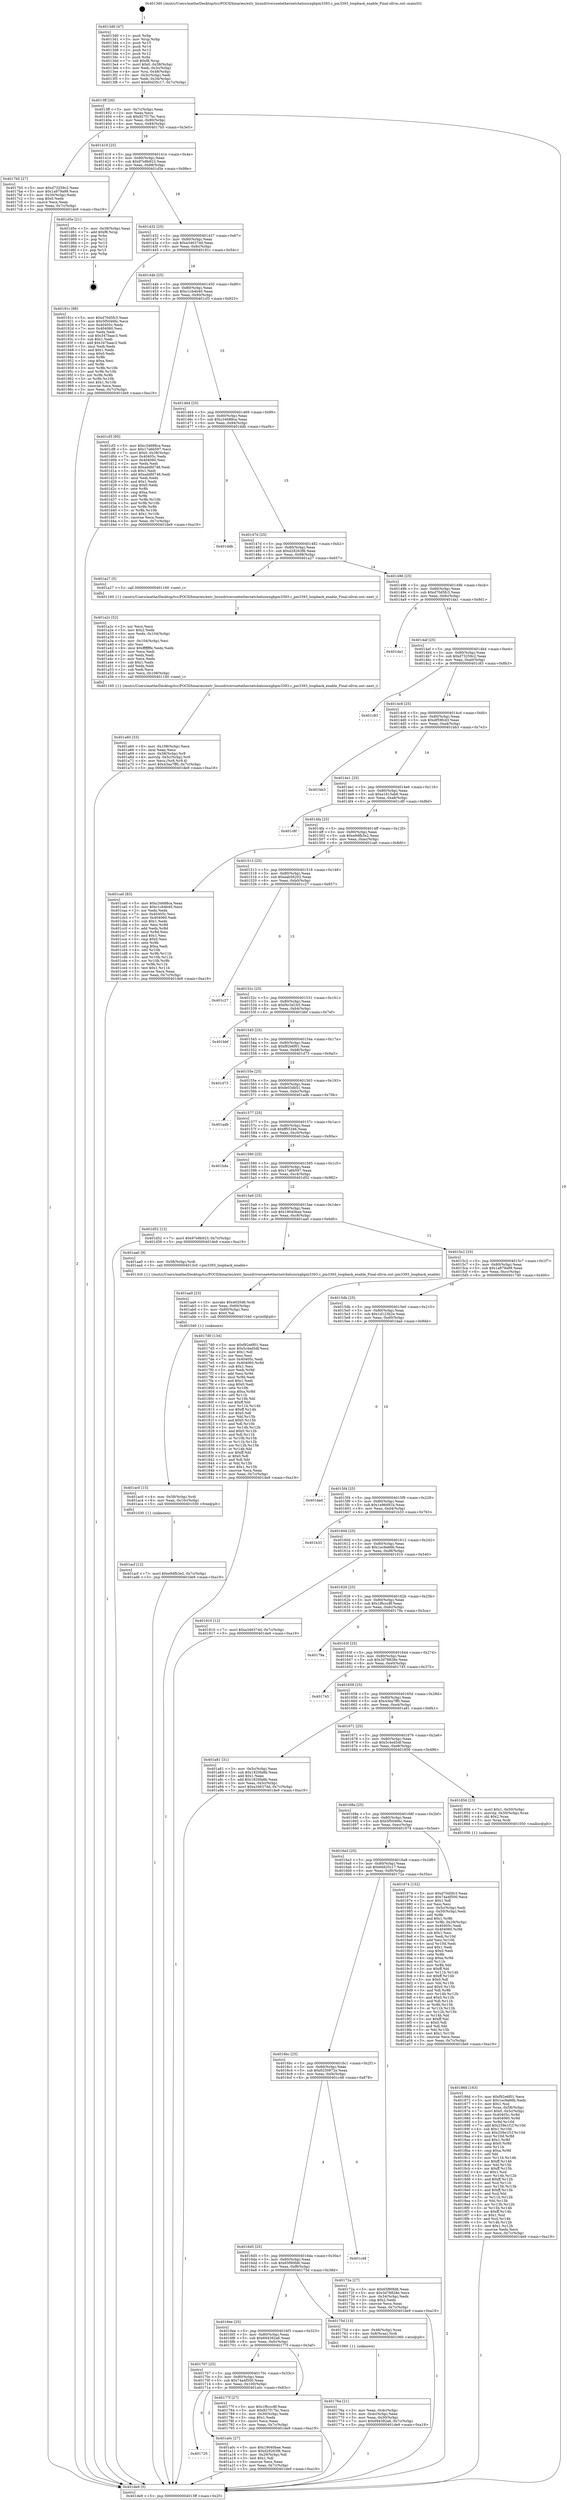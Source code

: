 digraph "0x4013d0" {
  label = "0x4013d0 (/mnt/c/Users/mathe/Desktop/tcc/POCII/binaries/extr_linuxdriversnetethernetchelsiocxgbpm3393.c_pm3393_loopback_enable_Final-ollvm.out::main(0))"
  labelloc = "t"
  node[shape=record]

  Entry [label="",width=0.3,height=0.3,shape=circle,fillcolor=black,style=filled]
  "0x4013ff" [label="{
     0x4013ff [26]\l
     | [instrs]\l
     &nbsp;&nbsp;0x4013ff \<+3\>: mov -0x7c(%rbp),%eax\l
     &nbsp;&nbsp;0x401402 \<+2\>: mov %eax,%ecx\l
     &nbsp;&nbsp;0x401404 \<+6\>: sub $0x927f17bc,%ecx\l
     &nbsp;&nbsp;0x40140a \<+3\>: mov %eax,-0x80(%rbp)\l
     &nbsp;&nbsp;0x40140d \<+6\>: mov %ecx,-0x84(%rbp)\l
     &nbsp;&nbsp;0x401413 \<+6\>: je 00000000004017b5 \<main+0x3e5\>\l
  }"]
  "0x4017b5" [label="{
     0x4017b5 [27]\l
     | [instrs]\l
     &nbsp;&nbsp;0x4017b5 \<+5\>: mov $0xd73259c2,%eax\l
     &nbsp;&nbsp;0x4017ba \<+5\>: mov $0x1a979a99,%ecx\l
     &nbsp;&nbsp;0x4017bf \<+3\>: mov -0x30(%rbp),%edx\l
     &nbsp;&nbsp;0x4017c2 \<+3\>: cmp $0x0,%edx\l
     &nbsp;&nbsp;0x4017c5 \<+3\>: cmove %ecx,%eax\l
     &nbsp;&nbsp;0x4017c8 \<+3\>: mov %eax,-0x7c(%rbp)\l
     &nbsp;&nbsp;0x4017cb \<+5\>: jmp 0000000000401de9 \<main+0xa19\>\l
  }"]
  "0x401419" [label="{
     0x401419 [25]\l
     | [instrs]\l
     &nbsp;&nbsp;0x401419 \<+5\>: jmp 000000000040141e \<main+0x4e\>\l
     &nbsp;&nbsp;0x40141e \<+3\>: mov -0x80(%rbp),%eax\l
     &nbsp;&nbsp;0x401421 \<+5\>: sub $0x97e8b923,%eax\l
     &nbsp;&nbsp;0x401426 \<+6\>: mov %eax,-0x88(%rbp)\l
     &nbsp;&nbsp;0x40142c \<+6\>: je 0000000000401d5e \<main+0x98e\>\l
  }"]
  Exit [label="",width=0.3,height=0.3,shape=circle,fillcolor=black,style=filled,peripheries=2]
  "0x401d5e" [label="{
     0x401d5e [21]\l
     | [instrs]\l
     &nbsp;&nbsp;0x401d5e \<+3\>: mov -0x38(%rbp),%eax\l
     &nbsp;&nbsp;0x401d61 \<+7\>: add $0xf8,%rsp\l
     &nbsp;&nbsp;0x401d68 \<+1\>: pop %rbx\l
     &nbsp;&nbsp;0x401d69 \<+2\>: pop %r12\l
     &nbsp;&nbsp;0x401d6b \<+2\>: pop %r13\l
     &nbsp;&nbsp;0x401d6d \<+2\>: pop %r14\l
     &nbsp;&nbsp;0x401d6f \<+2\>: pop %r15\l
     &nbsp;&nbsp;0x401d71 \<+1\>: pop %rbp\l
     &nbsp;&nbsp;0x401d72 \<+1\>: ret\l
  }"]
  "0x401432" [label="{
     0x401432 [25]\l
     | [instrs]\l
     &nbsp;&nbsp;0x401432 \<+5\>: jmp 0000000000401437 \<main+0x67\>\l
     &nbsp;&nbsp;0x401437 \<+3\>: mov -0x80(%rbp),%eax\l
     &nbsp;&nbsp;0x40143a \<+5\>: sub $0xa34637dd,%eax\l
     &nbsp;&nbsp;0x40143f \<+6\>: mov %eax,-0x8c(%rbp)\l
     &nbsp;&nbsp;0x401445 \<+6\>: je 000000000040191c \<main+0x54c\>\l
  }"]
  "0x401acf" [label="{
     0x401acf [12]\l
     | [instrs]\l
     &nbsp;&nbsp;0x401acf \<+7\>: movl $0xe9dfb3e2,-0x7c(%rbp)\l
     &nbsp;&nbsp;0x401ad6 \<+5\>: jmp 0000000000401de9 \<main+0xa19\>\l
  }"]
  "0x40191c" [label="{
     0x40191c [88]\l
     | [instrs]\l
     &nbsp;&nbsp;0x40191c \<+5\>: mov $0xd70d5fc3,%eax\l
     &nbsp;&nbsp;0x401921 \<+5\>: mov $0x5f50466c,%ecx\l
     &nbsp;&nbsp;0x401926 \<+7\>: mov 0x40405c,%edx\l
     &nbsp;&nbsp;0x40192d \<+7\>: mov 0x404060,%esi\l
     &nbsp;&nbsp;0x401934 \<+2\>: mov %edx,%edi\l
     &nbsp;&nbsp;0x401936 \<+6\>: sub $0x347baac3,%edi\l
     &nbsp;&nbsp;0x40193c \<+3\>: sub $0x1,%edi\l
     &nbsp;&nbsp;0x40193f \<+6\>: add $0x347baac3,%edi\l
     &nbsp;&nbsp;0x401945 \<+3\>: imul %edi,%edx\l
     &nbsp;&nbsp;0x401948 \<+3\>: and $0x1,%edx\l
     &nbsp;&nbsp;0x40194b \<+3\>: cmp $0x0,%edx\l
     &nbsp;&nbsp;0x40194e \<+4\>: sete %r8b\l
     &nbsp;&nbsp;0x401952 \<+3\>: cmp $0xa,%esi\l
     &nbsp;&nbsp;0x401955 \<+4\>: setl %r9b\l
     &nbsp;&nbsp;0x401959 \<+3\>: mov %r8b,%r10b\l
     &nbsp;&nbsp;0x40195c \<+3\>: and %r9b,%r10b\l
     &nbsp;&nbsp;0x40195f \<+3\>: xor %r9b,%r8b\l
     &nbsp;&nbsp;0x401962 \<+3\>: or %r8b,%r10b\l
     &nbsp;&nbsp;0x401965 \<+4\>: test $0x1,%r10b\l
     &nbsp;&nbsp;0x401969 \<+3\>: cmovne %ecx,%eax\l
     &nbsp;&nbsp;0x40196c \<+3\>: mov %eax,-0x7c(%rbp)\l
     &nbsp;&nbsp;0x40196f \<+5\>: jmp 0000000000401de9 \<main+0xa19\>\l
  }"]
  "0x40144b" [label="{
     0x40144b [25]\l
     | [instrs]\l
     &nbsp;&nbsp;0x40144b \<+5\>: jmp 0000000000401450 \<main+0x80\>\l
     &nbsp;&nbsp;0x401450 \<+3\>: mov -0x80(%rbp),%eax\l
     &nbsp;&nbsp;0x401453 \<+5\>: sub $0xc1cb4b40,%eax\l
     &nbsp;&nbsp;0x401458 \<+6\>: mov %eax,-0x90(%rbp)\l
     &nbsp;&nbsp;0x40145e \<+6\>: je 0000000000401cf3 \<main+0x923\>\l
  }"]
  "0x401ac0" [label="{
     0x401ac0 [15]\l
     | [instrs]\l
     &nbsp;&nbsp;0x401ac0 \<+4\>: mov -0x58(%rbp),%rdi\l
     &nbsp;&nbsp;0x401ac4 \<+6\>: mov %eax,-0x10c(%rbp)\l
     &nbsp;&nbsp;0x401aca \<+5\>: call 0000000000401030 \<free@plt\>\l
     | [calls]\l
     &nbsp;&nbsp;0x401030 \{1\} (unknown)\l
  }"]
  "0x401cf3" [label="{
     0x401cf3 [95]\l
     | [instrs]\l
     &nbsp;&nbsp;0x401cf3 \<+5\>: mov $0xc34688ca,%eax\l
     &nbsp;&nbsp;0x401cf8 \<+5\>: mov $0x17a6b597,%ecx\l
     &nbsp;&nbsp;0x401cfd \<+7\>: movl $0x0,-0x38(%rbp)\l
     &nbsp;&nbsp;0x401d04 \<+7\>: mov 0x40405c,%edx\l
     &nbsp;&nbsp;0x401d0b \<+7\>: mov 0x404060,%esi\l
     &nbsp;&nbsp;0x401d12 \<+2\>: mov %edx,%edi\l
     &nbsp;&nbsp;0x401d14 \<+6\>: sub $0xaddfd746,%edi\l
     &nbsp;&nbsp;0x401d1a \<+3\>: sub $0x1,%edi\l
     &nbsp;&nbsp;0x401d1d \<+6\>: add $0xaddfd746,%edi\l
     &nbsp;&nbsp;0x401d23 \<+3\>: imul %edi,%edx\l
     &nbsp;&nbsp;0x401d26 \<+3\>: and $0x1,%edx\l
     &nbsp;&nbsp;0x401d29 \<+3\>: cmp $0x0,%edx\l
     &nbsp;&nbsp;0x401d2c \<+4\>: sete %r8b\l
     &nbsp;&nbsp;0x401d30 \<+3\>: cmp $0xa,%esi\l
     &nbsp;&nbsp;0x401d33 \<+4\>: setl %r9b\l
     &nbsp;&nbsp;0x401d37 \<+3\>: mov %r8b,%r10b\l
     &nbsp;&nbsp;0x401d3a \<+3\>: and %r9b,%r10b\l
     &nbsp;&nbsp;0x401d3d \<+3\>: xor %r9b,%r8b\l
     &nbsp;&nbsp;0x401d40 \<+3\>: or %r8b,%r10b\l
     &nbsp;&nbsp;0x401d43 \<+4\>: test $0x1,%r10b\l
     &nbsp;&nbsp;0x401d47 \<+3\>: cmovne %ecx,%eax\l
     &nbsp;&nbsp;0x401d4a \<+3\>: mov %eax,-0x7c(%rbp)\l
     &nbsp;&nbsp;0x401d4d \<+5\>: jmp 0000000000401de9 \<main+0xa19\>\l
  }"]
  "0x401464" [label="{
     0x401464 [25]\l
     | [instrs]\l
     &nbsp;&nbsp;0x401464 \<+5\>: jmp 0000000000401469 \<main+0x99\>\l
     &nbsp;&nbsp;0x401469 \<+3\>: mov -0x80(%rbp),%eax\l
     &nbsp;&nbsp;0x40146c \<+5\>: sub $0xc34688ca,%eax\l
     &nbsp;&nbsp;0x401471 \<+6\>: mov %eax,-0x94(%rbp)\l
     &nbsp;&nbsp;0x401477 \<+6\>: je 0000000000401ddb \<main+0xa0b\>\l
  }"]
  "0x401aa9" [label="{
     0x401aa9 [23]\l
     | [instrs]\l
     &nbsp;&nbsp;0x401aa9 \<+10\>: movabs $0x4020d6,%rdi\l
     &nbsp;&nbsp;0x401ab3 \<+3\>: mov %eax,-0x60(%rbp)\l
     &nbsp;&nbsp;0x401ab6 \<+3\>: mov -0x60(%rbp),%esi\l
     &nbsp;&nbsp;0x401ab9 \<+2\>: mov $0x0,%al\l
     &nbsp;&nbsp;0x401abb \<+5\>: call 0000000000401040 \<printf@plt\>\l
     | [calls]\l
     &nbsp;&nbsp;0x401040 \{1\} (unknown)\l
  }"]
  "0x401ddb" [label="{
     0x401ddb\l
  }", style=dashed]
  "0x40147d" [label="{
     0x40147d [25]\l
     | [instrs]\l
     &nbsp;&nbsp;0x40147d \<+5\>: jmp 0000000000401482 \<main+0xb2\>\l
     &nbsp;&nbsp;0x401482 \<+3\>: mov -0x80(%rbp),%eax\l
     &nbsp;&nbsp;0x401485 \<+5\>: sub $0xd28263f6,%eax\l
     &nbsp;&nbsp;0x40148a \<+6\>: mov %eax,-0x98(%rbp)\l
     &nbsp;&nbsp;0x401490 \<+6\>: je 0000000000401a27 \<main+0x657\>\l
  }"]
  "0x401a60" [label="{
     0x401a60 [33]\l
     | [instrs]\l
     &nbsp;&nbsp;0x401a60 \<+6\>: mov -0x108(%rbp),%ecx\l
     &nbsp;&nbsp;0x401a66 \<+3\>: imul %eax,%ecx\l
     &nbsp;&nbsp;0x401a69 \<+4\>: mov -0x58(%rbp),%r8\l
     &nbsp;&nbsp;0x401a6d \<+4\>: movslq -0x5c(%rbp),%r9\l
     &nbsp;&nbsp;0x401a71 \<+4\>: mov %ecx,(%r8,%r9,4)\l
     &nbsp;&nbsp;0x401a75 \<+7\>: movl $0x43ea7ff0,-0x7c(%rbp)\l
     &nbsp;&nbsp;0x401a7c \<+5\>: jmp 0000000000401de9 \<main+0xa19\>\l
  }"]
  "0x401a27" [label="{
     0x401a27 [5]\l
     | [instrs]\l
     &nbsp;&nbsp;0x401a27 \<+5\>: call 0000000000401160 \<next_i\>\l
     | [calls]\l
     &nbsp;&nbsp;0x401160 \{1\} (/mnt/c/Users/mathe/Desktop/tcc/POCII/binaries/extr_linuxdriversnetethernetchelsiocxgbpm3393.c_pm3393_loopback_enable_Final-ollvm.out::next_i)\l
  }"]
  "0x401496" [label="{
     0x401496 [25]\l
     | [instrs]\l
     &nbsp;&nbsp;0x401496 \<+5\>: jmp 000000000040149b \<main+0xcb\>\l
     &nbsp;&nbsp;0x40149b \<+3\>: mov -0x80(%rbp),%eax\l
     &nbsp;&nbsp;0x40149e \<+5\>: sub $0xd70d5fc3,%eax\l
     &nbsp;&nbsp;0x4014a3 \<+6\>: mov %eax,-0x9c(%rbp)\l
     &nbsp;&nbsp;0x4014a9 \<+6\>: je 0000000000401da1 \<main+0x9d1\>\l
  }"]
  "0x401a2c" [label="{
     0x401a2c [52]\l
     | [instrs]\l
     &nbsp;&nbsp;0x401a2c \<+2\>: xor %ecx,%ecx\l
     &nbsp;&nbsp;0x401a2e \<+5\>: mov $0x2,%edx\l
     &nbsp;&nbsp;0x401a33 \<+6\>: mov %edx,-0x104(%rbp)\l
     &nbsp;&nbsp;0x401a39 \<+1\>: cltd\l
     &nbsp;&nbsp;0x401a3a \<+6\>: mov -0x104(%rbp),%esi\l
     &nbsp;&nbsp;0x401a40 \<+2\>: idiv %esi\l
     &nbsp;&nbsp;0x401a42 \<+6\>: imul $0xfffffffe,%edx,%edx\l
     &nbsp;&nbsp;0x401a48 \<+2\>: mov %ecx,%edi\l
     &nbsp;&nbsp;0x401a4a \<+2\>: sub %edx,%edi\l
     &nbsp;&nbsp;0x401a4c \<+2\>: mov %ecx,%edx\l
     &nbsp;&nbsp;0x401a4e \<+3\>: sub $0x1,%edx\l
     &nbsp;&nbsp;0x401a51 \<+2\>: add %edx,%edi\l
     &nbsp;&nbsp;0x401a53 \<+2\>: sub %edi,%ecx\l
     &nbsp;&nbsp;0x401a55 \<+6\>: mov %ecx,-0x108(%rbp)\l
     &nbsp;&nbsp;0x401a5b \<+5\>: call 0000000000401160 \<next_i\>\l
     | [calls]\l
     &nbsp;&nbsp;0x401160 \{1\} (/mnt/c/Users/mathe/Desktop/tcc/POCII/binaries/extr_linuxdriversnetethernetchelsiocxgbpm3393.c_pm3393_loopback_enable_Final-ollvm.out::next_i)\l
  }"]
  "0x401da1" [label="{
     0x401da1\l
  }", style=dashed]
  "0x4014af" [label="{
     0x4014af [25]\l
     | [instrs]\l
     &nbsp;&nbsp;0x4014af \<+5\>: jmp 00000000004014b4 \<main+0xe4\>\l
     &nbsp;&nbsp;0x4014b4 \<+3\>: mov -0x80(%rbp),%eax\l
     &nbsp;&nbsp;0x4014b7 \<+5\>: sub $0xd73259c2,%eax\l
     &nbsp;&nbsp;0x4014bc \<+6\>: mov %eax,-0xa0(%rbp)\l
     &nbsp;&nbsp;0x4014c2 \<+6\>: je 0000000000401c83 \<main+0x8b3\>\l
  }"]
  "0x401720" [label="{
     0x401720\l
  }", style=dashed]
  "0x401c83" [label="{
     0x401c83\l
  }", style=dashed]
  "0x4014c8" [label="{
     0x4014c8 [25]\l
     | [instrs]\l
     &nbsp;&nbsp;0x4014c8 \<+5\>: jmp 00000000004014cd \<main+0xfd\>\l
     &nbsp;&nbsp;0x4014cd \<+3\>: mov -0x80(%rbp),%eax\l
     &nbsp;&nbsp;0x4014d0 \<+5\>: sub $0xdf59fcd3,%eax\l
     &nbsp;&nbsp;0x4014d5 \<+6\>: mov %eax,-0xa4(%rbp)\l
     &nbsp;&nbsp;0x4014db \<+6\>: je 0000000000401bb3 \<main+0x7e3\>\l
  }"]
  "0x401a0c" [label="{
     0x401a0c [27]\l
     | [instrs]\l
     &nbsp;&nbsp;0x401a0c \<+5\>: mov $0x19040bae,%eax\l
     &nbsp;&nbsp;0x401a11 \<+5\>: mov $0xd28263f6,%ecx\l
     &nbsp;&nbsp;0x401a16 \<+3\>: mov -0x29(%rbp),%dl\l
     &nbsp;&nbsp;0x401a19 \<+3\>: test $0x1,%dl\l
     &nbsp;&nbsp;0x401a1c \<+3\>: cmovne %ecx,%eax\l
     &nbsp;&nbsp;0x401a1f \<+3\>: mov %eax,-0x7c(%rbp)\l
     &nbsp;&nbsp;0x401a22 \<+5\>: jmp 0000000000401de9 \<main+0xa19\>\l
  }"]
  "0x401bb3" [label="{
     0x401bb3\l
  }", style=dashed]
  "0x4014e1" [label="{
     0x4014e1 [25]\l
     | [instrs]\l
     &nbsp;&nbsp;0x4014e1 \<+5\>: jmp 00000000004014e6 \<main+0x116\>\l
     &nbsp;&nbsp;0x4014e6 \<+3\>: mov -0x80(%rbp),%eax\l
     &nbsp;&nbsp;0x4014e9 \<+5\>: sub $0xe1615ab6,%eax\l
     &nbsp;&nbsp;0x4014ee \<+6\>: mov %eax,-0xa8(%rbp)\l
     &nbsp;&nbsp;0x4014f4 \<+6\>: je 0000000000401c8f \<main+0x8bf\>\l
  }"]
  "0x40186d" [label="{
     0x40186d [163]\l
     | [instrs]\l
     &nbsp;&nbsp;0x40186d \<+5\>: mov $0xf92e6f01,%ecx\l
     &nbsp;&nbsp;0x401872 \<+5\>: mov $0x1ec9a66b,%edx\l
     &nbsp;&nbsp;0x401877 \<+3\>: mov $0x1,%sil\l
     &nbsp;&nbsp;0x40187a \<+4\>: mov %rax,-0x58(%rbp)\l
     &nbsp;&nbsp;0x40187e \<+7\>: movl $0x0,-0x5c(%rbp)\l
     &nbsp;&nbsp;0x401885 \<+8\>: mov 0x40405c,%r8d\l
     &nbsp;&nbsp;0x40188d \<+8\>: mov 0x404060,%r9d\l
     &nbsp;&nbsp;0x401895 \<+3\>: mov %r8d,%r10d\l
     &nbsp;&nbsp;0x401898 \<+7\>: add $0x259e1f1f,%r10d\l
     &nbsp;&nbsp;0x40189f \<+4\>: sub $0x1,%r10d\l
     &nbsp;&nbsp;0x4018a3 \<+7\>: sub $0x259e1f1f,%r10d\l
     &nbsp;&nbsp;0x4018aa \<+4\>: imul %r10d,%r8d\l
     &nbsp;&nbsp;0x4018ae \<+4\>: and $0x1,%r8d\l
     &nbsp;&nbsp;0x4018b2 \<+4\>: cmp $0x0,%r8d\l
     &nbsp;&nbsp;0x4018b6 \<+4\>: sete %r11b\l
     &nbsp;&nbsp;0x4018ba \<+4\>: cmp $0xa,%r9d\l
     &nbsp;&nbsp;0x4018be \<+3\>: setl %bl\l
     &nbsp;&nbsp;0x4018c1 \<+3\>: mov %r11b,%r14b\l
     &nbsp;&nbsp;0x4018c4 \<+4\>: xor $0xff,%r14b\l
     &nbsp;&nbsp;0x4018c8 \<+3\>: mov %bl,%r15b\l
     &nbsp;&nbsp;0x4018cb \<+4\>: xor $0xff,%r15b\l
     &nbsp;&nbsp;0x4018cf \<+4\>: xor $0x1,%sil\l
     &nbsp;&nbsp;0x4018d3 \<+3\>: mov %r14b,%r12b\l
     &nbsp;&nbsp;0x4018d6 \<+4\>: and $0xff,%r12b\l
     &nbsp;&nbsp;0x4018da \<+3\>: and %sil,%r11b\l
     &nbsp;&nbsp;0x4018dd \<+3\>: mov %r15b,%r13b\l
     &nbsp;&nbsp;0x4018e0 \<+4\>: and $0xff,%r13b\l
     &nbsp;&nbsp;0x4018e4 \<+3\>: and %sil,%bl\l
     &nbsp;&nbsp;0x4018e7 \<+3\>: or %r11b,%r12b\l
     &nbsp;&nbsp;0x4018ea \<+3\>: or %bl,%r13b\l
     &nbsp;&nbsp;0x4018ed \<+3\>: xor %r13b,%r12b\l
     &nbsp;&nbsp;0x4018f0 \<+3\>: or %r15b,%r14b\l
     &nbsp;&nbsp;0x4018f3 \<+4\>: xor $0xff,%r14b\l
     &nbsp;&nbsp;0x4018f7 \<+4\>: or $0x1,%sil\l
     &nbsp;&nbsp;0x4018fb \<+3\>: and %sil,%r14b\l
     &nbsp;&nbsp;0x4018fe \<+3\>: or %r14b,%r12b\l
     &nbsp;&nbsp;0x401901 \<+4\>: test $0x1,%r12b\l
     &nbsp;&nbsp;0x401905 \<+3\>: cmovne %edx,%ecx\l
     &nbsp;&nbsp;0x401908 \<+3\>: mov %ecx,-0x7c(%rbp)\l
     &nbsp;&nbsp;0x40190b \<+5\>: jmp 0000000000401de9 \<main+0xa19\>\l
  }"]
  "0x401c8f" [label="{
     0x401c8f\l
  }", style=dashed]
  "0x4014fa" [label="{
     0x4014fa [25]\l
     | [instrs]\l
     &nbsp;&nbsp;0x4014fa \<+5\>: jmp 00000000004014ff \<main+0x12f\>\l
     &nbsp;&nbsp;0x4014ff \<+3\>: mov -0x80(%rbp),%eax\l
     &nbsp;&nbsp;0x401502 \<+5\>: sub $0xe9dfb3e2,%eax\l
     &nbsp;&nbsp;0x401507 \<+6\>: mov %eax,-0xac(%rbp)\l
     &nbsp;&nbsp;0x40150d \<+6\>: je 0000000000401ca0 \<main+0x8d0\>\l
  }"]
  "0x401707" [label="{
     0x401707 [25]\l
     | [instrs]\l
     &nbsp;&nbsp;0x401707 \<+5\>: jmp 000000000040170c \<main+0x33c\>\l
     &nbsp;&nbsp;0x40170c \<+3\>: mov -0x80(%rbp),%eax\l
     &nbsp;&nbsp;0x40170f \<+5\>: sub $0x74a4f500,%eax\l
     &nbsp;&nbsp;0x401714 \<+6\>: mov %eax,-0x100(%rbp)\l
     &nbsp;&nbsp;0x40171a \<+6\>: je 0000000000401a0c \<main+0x63c\>\l
  }"]
  "0x401ca0" [label="{
     0x401ca0 [83]\l
     | [instrs]\l
     &nbsp;&nbsp;0x401ca0 \<+5\>: mov $0xc34688ca,%eax\l
     &nbsp;&nbsp;0x401ca5 \<+5\>: mov $0xc1cb4b40,%ecx\l
     &nbsp;&nbsp;0x401caa \<+2\>: xor %edx,%edx\l
     &nbsp;&nbsp;0x401cac \<+7\>: mov 0x40405c,%esi\l
     &nbsp;&nbsp;0x401cb3 \<+7\>: mov 0x404060,%edi\l
     &nbsp;&nbsp;0x401cba \<+3\>: sub $0x1,%edx\l
     &nbsp;&nbsp;0x401cbd \<+3\>: mov %esi,%r8d\l
     &nbsp;&nbsp;0x401cc0 \<+3\>: add %edx,%r8d\l
     &nbsp;&nbsp;0x401cc3 \<+4\>: imul %r8d,%esi\l
     &nbsp;&nbsp;0x401cc7 \<+3\>: and $0x1,%esi\l
     &nbsp;&nbsp;0x401cca \<+3\>: cmp $0x0,%esi\l
     &nbsp;&nbsp;0x401ccd \<+4\>: sete %r9b\l
     &nbsp;&nbsp;0x401cd1 \<+3\>: cmp $0xa,%edi\l
     &nbsp;&nbsp;0x401cd4 \<+4\>: setl %r10b\l
     &nbsp;&nbsp;0x401cd8 \<+3\>: mov %r9b,%r11b\l
     &nbsp;&nbsp;0x401cdb \<+3\>: and %r10b,%r11b\l
     &nbsp;&nbsp;0x401cde \<+3\>: xor %r10b,%r9b\l
     &nbsp;&nbsp;0x401ce1 \<+3\>: or %r9b,%r11b\l
     &nbsp;&nbsp;0x401ce4 \<+4\>: test $0x1,%r11b\l
     &nbsp;&nbsp;0x401ce8 \<+3\>: cmovne %ecx,%eax\l
     &nbsp;&nbsp;0x401ceb \<+3\>: mov %eax,-0x7c(%rbp)\l
     &nbsp;&nbsp;0x401cee \<+5\>: jmp 0000000000401de9 \<main+0xa19\>\l
  }"]
  "0x401513" [label="{
     0x401513 [25]\l
     | [instrs]\l
     &nbsp;&nbsp;0x401513 \<+5\>: jmp 0000000000401518 \<main+0x148\>\l
     &nbsp;&nbsp;0x401518 \<+3\>: mov -0x80(%rbp),%eax\l
     &nbsp;&nbsp;0x40151b \<+5\>: sub $0xeab56202,%eax\l
     &nbsp;&nbsp;0x401520 \<+6\>: mov %eax,-0xb0(%rbp)\l
     &nbsp;&nbsp;0x401526 \<+6\>: je 0000000000401c27 \<main+0x857\>\l
  }"]
  "0x40177f" [label="{
     0x40177f [27]\l
     | [instrs]\l
     &nbsp;&nbsp;0x40177f \<+5\>: mov $0x1f6ccc8f,%eax\l
     &nbsp;&nbsp;0x401784 \<+5\>: mov $0x927f17bc,%ecx\l
     &nbsp;&nbsp;0x401789 \<+3\>: mov -0x30(%rbp),%edx\l
     &nbsp;&nbsp;0x40178c \<+3\>: cmp $0x1,%edx\l
     &nbsp;&nbsp;0x40178f \<+3\>: cmovl %ecx,%eax\l
     &nbsp;&nbsp;0x401792 \<+3\>: mov %eax,-0x7c(%rbp)\l
     &nbsp;&nbsp;0x401795 \<+5\>: jmp 0000000000401de9 \<main+0xa19\>\l
  }"]
  "0x401c27" [label="{
     0x401c27\l
  }", style=dashed]
  "0x40152c" [label="{
     0x40152c [25]\l
     | [instrs]\l
     &nbsp;&nbsp;0x40152c \<+5\>: jmp 0000000000401531 \<main+0x161\>\l
     &nbsp;&nbsp;0x401531 \<+3\>: mov -0x80(%rbp),%eax\l
     &nbsp;&nbsp;0x401534 \<+5\>: sub $0xf4c3d1b5,%eax\l
     &nbsp;&nbsp;0x401539 \<+6\>: mov %eax,-0xb4(%rbp)\l
     &nbsp;&nbsp;0x40153f \<+6\>: je 0000000000401bbf \<main+0x7ef\>\l
  }"]
  "0x40176a" [label="{
     0x40176a [21]\l
     | [instrs]\l
     &nbsp;&nbsp;0x40176a \<+3\>: mov %eax,-0x4c(%rbp)\l
     &nbsp;&nbsp;0x40176d \<+3\>: mov -0x4c(%rbp),%eax\l
     &nbsp;&nbsp;0x401770 \<+3\>: mov %eax,-0x30(%rbp)\l
     &nbsp;&nbsp;0x401773 \<+7\>: movl $0x694392a6,-0x7c(%rbp)\l
     &nbsp;&nbsp;0x40177a \<+5\>: jmp 0000000000401de9 \<main+0xa19\>\l
  }"]
  "0x401bbf" [label="{
     0x401bbf\l
  }", style=dashed]
  "0x401545" [label="{
     0x401545 [25]\l
     | [instrs]\l
     &nbsp;&nbsp;0x401545 \<+5\>: jmp 000000000040154a \<main+0x17a\>\l
     &nbsp;&nbsp;0x40154a \<+3\>: mov -0x80(%rbp),%eax\l
     &nbsp;&nbsp;0x40154d \<+5\>: sub $0xf92e6f01,%eax\l
     &nbsp;&nbsp;0x401552 \<+6\>: mov %eax,-0xb8(%rbp)\l
     &nbsp;&nbsp;0x401558 \<+6\>: je 0000000000401d73 \<main+0x9a3\>\l
  }"]
  "0x4016ee" [label="{
     0x4016ee [25]\l
     | [instrs]\l
     &nbsp;&nbsp;0x4016ee \<+5\>: jmp 00000000004016f3 \<main+0x323\>\l
     &nbsp;&nbsp;0x4016f3 \<+3\>: mov -0x80(%rbp),%eax\l
     &nbsp;&nbsp;0x4016f6 \<+5\>: sub $0x694392a6,%eax\l
     &nbsp;&nbsp;0x4016fb \<+6\>: mov %eax,-0xfc(%rbp)\l
     &nbsp;&nbsp;0x401701 \<+6\>: je 000000000040177f \<main+0x3af\>\l
  }"]
  "0x401d73" [label="{
     0x401d73\l
  }", style=dashed]
  "0x40155e" [label="{
     0x40155e [25]\l
     | [instrs]\l
     &nbsp;&nbsp;0x40155e \<+5\>: jmp 0000000000401563 \<main+0x193\>\l
     &nbsp;&nbsp;0x401563 \<+3\>: mov -0x80(%rbp),%eax\l
     &nbsp;&nbsp;0x401566 \<+5\>: sub $0xfe03db51,%eax\l
     &nbsp;&nbsp;0x40156b \<+6\>: mov %eax,-0xbc(%rbp)\l
     &nbsp;&nbsp;0x401571 \<+6\>: je 0000000000401adb \<main+0x70b\>\l
  }"]
  "0x40175d" [label="{
     0x40175d [13]\l
     | [instrs]\l
     &nbsp;&nbsp;0x40175d \<+4\>: mov -0x48(%rbp),%rax\l
     &nbsp;&nbsp;0x401761 \<+4\>: mov 0x8(%rax),%rdi\l
     &nbsp;&nbsp;0x401765 \<+5\>: call 0000000000401060 \<atoi@plt\>\l
     | [calls]\l
     &nbsp;&nbsp;0x401060 \{1\} (unknown)\l
  }"]
  "0x401adb" [label="{
     0x401adb\l
  }", style=dashed]
  "0x401577" [label="{
     0x401577 [25]\l
     | [instrs]\l
     &nbsp;&nbsp;0x401577 \<+5\>: jmp 000000000040157c \<main+0x1ac\>\l
     &nbsp;&nbsp;0x40157c \<+3\>: mov -0x80(%rbp),%eax\l
     &nbsp;&nbsp;0x40157f \<+5\>: sub $0xff55346,%eax\l
     &nbsp;&nbsp;0x401584 \<+6\>: mov %eax,-0xc0(%rbp)\l
     &nbsp;&nbsp;0x40158a \<+6\>: je 0000000000401bda \<main+0x80a\>\l
  }"]
  "0x4016d5" [label="{
     0x4016d5 [25]\l
     | [instrs]\l
     &nbsp;&nbsp;0x4016d5 \<+5\>: jmp 00000000004016da \<main+0x30a\>\l
     &nbsp;&nbsp;0x4016da \<+3\>: mov -0x80(%rbp),%eax\l
     &nbsp;&nbsp;0x4016dd \<+5\>: sub $0x65f90fd6,%eax\l
     &nbsp;&nbsp;0x4016e2 \<+6\>: mov %eax,-0xf8(%rbp)\l
     &nbsp;&nbsp;0x4016e8 \<+6\>: je 000000000040175d \<main+0x38d\>\l
  }"]
  "0x401bda" [label="{
     0x401bda\l
  }", style=dashed]
  "0x401590" [label="{
     0x401590 [25]\l
     | [instrs]\l
     &nbsp;&nbsp;0x401590 \<+5\>: jmp 0000000000401595 \<main+0x1c5\>\l
     &nbsp;&nbsp;0x401595 \<+3\>: mov -0x80(%rbp),%eax\l
     &nbsp;&nbsp;0x401598 \<+5\>: sub $0x17a6b597,%eax\l
     &nbsp;&nbsp;0x40159d \<+6\>: mov %eax,-0xc4(%rbp)\l
     &nbsp;&nbsp;0x4015a3 \<+6\>: je 0000000000401d52 \<main+0x982\>\l
  }"]
  "0x401c48" [label="{
     0x401c48\l
  }", style=dashed]
  "0x401d52" [label="{
     0x401d52 [12]\l
     | [instrs]\l
     &nbsp;&nbsp;0x401d52 \<+7\>: movl $0x97e8b923,-0x7c(%rbp)\l
     &nbsp;&nbsp;0x401d59 \<+5\>: jmp 0000000000401de9 \<main+0xa19\>\l
  }"]
  "0x4015a9" [label="{
     0x4015a9 [25]\l
     | [instrs]\l
     &nbsp;&nbsp;0x4015a9 \<+5\>: jmp 00000000004015ae \<main+0x1de\>\l
     &nbsp;&nbsp;0x4015ae \<+3\>: mov -0x80(%rbp),%eax\l
     &nbsp;&nbsp;0x4015b1 \<+5\>: sub $0x19040bae,%eax\l
     &nbsp;&nbsp;0x4015b6 \<+6\>: mov %eax,-0xc8(%rbp)\l
     &nbsp;&nbsp;0x4015bc \<+6\>: je 0000000000401aa0 \<main+0x6d0\>\l
  }"]
  "0x4013d0" [label="{
     0x4013d0 [47]\l
     | [instrs]\l
     &nbsp;&nbsp;0x4013d0 \<+1\>: push %rbp\l
     &nbsp;&nbsp;0x4013d1 \<+3\>: mov %rsp,%rbp\l
     &nbsp;&nbsp;0x4013d4 \<+2\>: push %r15\l
     &nbsp;&nbsp;0x4013d6 \<+2\>: push %r14\l
     &nbsp;&nbsp;0x4013d8 \<+2\>: push %r13\l
     &nbsp;&nbsp;0x4013da \<+2\>: push %r12\l
     &nbsp;&nbsp;0x4013dc \<+1\>: push %rbx\l
     &nbsp;&nbsp;0x4013dd \<+7\>: sub $0xf8,%rsp\l
     &nbsp;&nbsp;0x4013e4 \<+7\>: movl $0x0,-0x38(%rbp)\l
     &nbsp;&nbsp;0x4013eb \<+3\>: mov %edi,-0x3c(%rbp)\l
     &nbsp;&nbsp;0x4013ee \<+4\>: mov %rsi,-0x48(%rbp)\l
     &nbsp;&nbsp;0x4013f2 \<+3\>: mov -0x3c(%rbp),%edi\l
     &nbsp;&nbsp;0x4013f5 \<+3\>: mov %edi,-0x34(%rbp)\l
     &nbsp;&nbsp;0x4013f8 \<+7\>: movl $0x60d35c17,-0x7c(%rbp)\l
  }"]
  "0x401aa0" [label="{
     0x401aa0 [9]\l
     | [instrs]\l
     &nbsp;&nbsp;0x401aa0 \<+4\>: mov -0x58(%rbp),%rdi\l
     &nbsp;&nbsp;0x401aa4 \<+5\>: call 00000000004013c0 \<pm3393_loopback_enable\>\l
     | [calls]\l
     &nbsp;&nbsp;0x4013c0 \{1\} (/mnt/c/Users/mathe/Desktop/tcc/POCII/binaries/extr_linuxdriversnetethernetchelsiocxgbpm3393.c_pm3393_loopback_enable_Final-ollvm.out::pm3393_loopback_enable)\l
  }"]
  "0x4015c2" [label="{
     0x4015c2 [25]\l
     | [instrs]\l
     &nbsp;&nbsp;0x4015c2 \<+5\>: jmp 00000000004015c7 \<main+0x1f7\>\l
     &nbsp;&nbsp;0x4015c7 \<+3\>: mov -0x80(%rbp),%eax\l
     &nbsp;&nbsp;0x4015ca \<+5\>: sub $0x1a979a99,%eax\l
     &nbsp;&nbsp;0x4015cf \<+6\>: mov %eax,-0xcc(%rbp)\l
     &nbsp;&nbsp;0x4015d5 \<+6\>: je 00000000004017d0 \<main+0x400\>\l
  }"]
  "0x401de9" [label="{
     0x401de9 [5]\l
     | [instrs]\l
     &nbsp;&nbsp;0x401de9 \<+5\>: jmp 00000000004013ff \<main+0x2f\>\l
  }"]
  "0x4017d0" [label="{
     0x4017d0 [134]\l
     | [instrs]\l
     &nbsp;&nbsp;0x4017d0 \<+5\>: mov $0xf92e6f01,%eax\l
     &nbsp;&nbsp;0x4017d5 \<+5\>: mov $0x5c4ed5df,%ecx\l
     &nbsp;&nbsp;0x4017da \<+2\>: mov $0x1,%dl\l
     &nbsp;&nbsp;0x4017dc \<+2\>: xor %esi,%esi\l
     &nbsp;&nbsp;0x4017de \<+7\>: mov 0x40405c,%edi\l
     &nbsp;&nbsp;0x4017e5 \<+8\>: mov 0x404060,%r8d\l
     &nbsp;&nbsp;0x4017ed \<+3\>: sub $0x1,%esi\l
     &nbsp;&nbsp;0x4017f0 \<+3\>: mov %edi,%r9d\l
     &nbsp;&nbsp;0x4017f3 \<+3\>: add %esi,%r9d\l
     &nbsp;&nbsp;0x4017f6 \<+4\>: imul %r9d,%edi\l
     &nbsp;&nbsp;0x4017fa \<+3\>: and $0x1,%edi\l
     &nbsp;&nbsp;0x4017fd \<+3\>: cmp $0x0,%edi\l
     &nbsp;&nbsp;0x401800 \<+4\>: sete %r10b\l
     &nbsp;&nbsp;0x401804 \<+4\>: cmp $0xa,%r8d\l
     &nbsp;&nbsp;0x401808 \<+4\>: setl %r11b\l
     &nbsp;&nbsp;0x40180c \<+3\>: mov %r10b,%bl\l
     &nbsp;&nbsp;0x40180f \<+3\>: xor $0xff,%bl\l
     &nbsp;&nbsp;0x401812 \<+3\>: mov %r11b,%r14b\l
     &nbsp;&nbsp;0x401815 \<+4\>: xor $0xff,%r14b\l
     &nbsp;&nbsp;0x401819 \<+3\>: xor $0x0,%dl\l
     &nbsp;&nbsp;0x40181c \<+3\>: mov %bl,%r15b\l
     &nbsp;&nbsp;0x40181f \<+4\>: and $0x0,%r15b\l
     &nbsp;&nbsp;0x401823 \<+3\>: and %dl,%r10b\l
     &nbsp;&nbsp;0x401826 \<+3\>: mov %r14b,%r12b\l
     &nbsp;&nbsp;0x401829 \<+4\>: and $0x0,%r12b\l
     &nbsp;&nbsp;0x40182d \<+3\>: and %dl,%r11b\l
     &nbsp;&nbsp;0x401830 \<+3\>: or %r10b,%r15b\l
     &nbsp;&nbsp;0x401833 \<+3\>: or %r11b,%r12b\l
     &nbsp;&nbsp;0x401836 \<+3\>: xor %r12b,%r15b\l
     &nbsp;&nbsp;0x401839 \<+3\>: or %r14b,%bl\l
     &nbsp;&nbsp;0x40183c \<+3\>: xor $0xff,%bl\l
     &nbsp;&nbsp;0x40183f \<+3\>: or $0x0,%dl\l
     &nbsp;&nbsp;0x401842 \<+2\>: and %dl,%bl\l
     &nbsp;&nbsp;0x401844 \<+3\>: or %bl,%r15b\l
     &nbsp;&nbsp;0x401847 \<+4\>: test $0x1,%r15b\l
     &nbsp;&nbsp;0x40184b \<+3\>: cmovne %ecx,%eax\l
     &nbsp;&nbsp;0x40184e \<+3\>: mov %eax,-0x7c(%rbp)\l
     &nbsp;&nbsp;0x401851 \<+5\>: jmp 0000000000401de9 \<main+0xa19\>\l
  }"]
  "0x4015db" [label="{
     0x4015db [25]\l
     | [instrs]\l
     &nbsp;&nbsp;0x4015db \<+5\>: jmp 00000000004015e0 \<main+0x210\>\l
     &nbsp;&nbsp;0x4015e0 \<+3\>: mov -0x80(%rbp),%eax\l
     &nbsp;&nbsp;0x4015e3 \<+5\>: sub $0x1d123b2e,%eax\l
     &nbsp;&nbsp;0x4015e8 \<+6\>: mov %eax,-0xd0(%rbp)\l
     &nbsp;&nbsp;0x4015ee \<+6\>: je 0000000000401dad \<main+0x9dd\>\l
  }"]
  "0x4016bc" [label="{
     0x4016bc [25]\l
     | [instrs]\l
     &nbsp;&nbsp;0x4016bc \<+5\>: jmp 00000000004016c1 \<main+0x2f1\>\l
     &nbsp;&nbsp;0x4016c1 \<+3\>: mov -0x80(%rbp),%eax\l
     &nbsp;&nbsp;0x4016c4 \<+5\>: sub $0x6230872e,%eax\l
     &nbsp;&nbsp;0x4016c9 \<+6\>: mov %eax,-0xf4(%rbp)\l
     &nbsp;&nbsp;0x4016cf \<+6\>: je 0000000000401c48 \<main+0x878\>\l
  }"]
  "0x401dad" [label="{
     0x401dad\l
  }", style=dashed]
  "0x4015f4" [label="{
     0x4015f4 [25]\l
     | [instrs]\l
     &nbsp;&nbsp;0x4015f4 \<+5\>: jmp 00000000004015f9 \<main+0x229\>\l
     &nbsp;&nbsp;0x4015f9 \<+3\>: mov -0x80(%rbp),%eax\l
     &nbsp;&nbsp;0x4015fc \<+5\>: sub $0x1e96d91b,%eax\l
     &nbsp;&nbsp;0x401601 \<+6\>: mov %eax,-0xd4(%rbp)\l
     &nbsp;&nbsp;0x401607 \<+6\>: je 0000000000401b33 \<main+0x763\>\l
  }"]
  "0x40172a" [label="{
     0x40172a [27]\l
     | [instrs]\l
     &nbsp;&nbsp;0x40172a \<+5\>: mov $0x65f90fd6,%eax\l
     &nbsp;&nbsp;0x40172f \<+5\>: mov $0x3d78828e,%ecx\l
     &nbsp;&nbsp;0x401734 \<+3\>: mov -0x34(%rbp),%edx\l
     &nbsp;&nbsp;0x401737 \<+3\>: cmp $0x2,%edx\l
     &nbsp;&nbsp;0x40173a \<+3\>: cmovne %ecx,%eax\l
     &nbsp;&nbsp;0x40173d \<+3\>: mov %eax,-0x7c(%rbp)\l
     &nbsp;&nbsp;0x401740 \<+5\>: jmp 0000000000401de9 \<main+0xa19\>\l
  }"]
  "0x401b33" [label="{
     0x401b33\l
  }", style=dashed]
  "0x40160d" [label="{
     0x40160d [25]\l
     | [instrs]\l
     &nbsp;&nbsp;0x40160d \<+5\>: jmp 0000000000401612 \<main+0x242\>\l
     &nbsp;&nbsp;0x401612 \<+3\>: mov -0x80(%rbp),%eax\l
     &nbsp;&nbsp;0x401615 \<+5\>: sub $0x1ec9a66b,%eax\l
     &nbsp;&nbsp;0x40161a \<+6\>: mov %eax,-0xd8(%rbp)\l
     &nbsp;&nbsp;0x401620 \<+6\>: je 0000000000401910 \<main+0x540\>\l
  }"]
  "0x4016a3" [label="{
     0x4016a3 [25]\l
     | [instrs]\l
     &nbsp;&nbsp;0x4016a3 \<+5\>: jmp 00000000004016a8 \<main+0x2d8\>\l
     &nbsp;&nbsp;0x4016a8 \<+3\>: mov -0x80(%rbp),%eax\l
     &nbsp;&nbsp;0x4016ab \<+5\>: sub $0x60d35c17,%eax\l
     &nbsp;&nbsp;0x4016b0 \<+6\>: mov %eax,-0xf0(%rbp)\l
     &nbsp;&nbsp;0x4016b6 \<+6\>: je 000000000040172a \<main+0x35a\>\l
  }"]
  "0x401910" [label="{
     0x401910 [12]\l
     | [instrs]\l
     &nbsp;&nbsp;0x401910 \<+7\>: movl $0xa34637dd,-0x7c(%rbp)\l
     &nbsp;&nbsp;0x401917 \<+5\>: jmp 0000000000401de9 \<main+0xa19\>\l
  }"]
  "0x401626" [label="{
     0x401626 [25]\l
     | [instrs]\l
     &nbsp;&nbsp;0x401626 \<+5\>: jmp 000000000040162b \<main+0x25b\>\l
     &nbsp;&nbsp;0x40162b \<+3\>: mov -0x80(%rbp),%eax\l
     &nbsp;&nbsp;0x40162e \<+5\>: sub $0x1f6ccc8f,%eax\l
     &nbsp;&nbsp;0x401633 \<+6\>: mov %eax,-0xdc(%rbp)\l
     &nbsp;&nbsp;0x401639 \<+6\>: je 000000000040179a \<main+0x3ca\>\l
  }"]
  "0x401974" [label="{
     0x401974 [152]\l
     | [instrs]\l
     &nbsp;&nbsp;0x401974 \<+5\>: mov $0xd70d5fc3,%eax\l
     &nbsp;&nbsp;0x401979 \<+5\>: mov $0x74a4f500,%ecx\l
     &nbsp;&nbsp;0x40197e \<+2\>: mov $0x1,%dl\l
     &nbsp;&nbsp;0x401980 \<+2\>: xor %esi,%esi\l
     &nbsp;&nbsp;0x401982 \<+3\>: mov -0x5c(%rbp),%edi\l
     &nbsp;&nbsp;0x401985 \<+3\>: cmp -0x50(%rbp),%edi\l
     &nbsp;&nbsp;0x401988 \<+4\>: setl %r8b\l
     &nbsp;&nbsp;0x40198c \<+4\>: and $0x1,%r8b\l
     &nbsp;&nbsp;0x401990 \<+4\>: mov %r8b,-0x29(%rbp)\l
     &nbsp;&nbsp;0x401994 \<+7\>: mov 0x40405c,%edi\l
     &nbsp;&nbsp;0x40199b \<+8\>: mov 0x404060,%r9d\l
     &nbsp;&nbsp;0x4019a3 \<+3\>: sub $0x1,%esi\l
     &nbsp;&nbsp;0x4019a6 \<+3\>: mov %edi,%r10d\l
     &nbsp;&nbsp;0x4019a9 \<+3\>: add %esi,%r10d\l
     &nbsp;&nbsp;0x4019ac \<+4\>: imul %r10d,%edi\l
     &nbsp;&nbsp;0x4019b0 \<+3\>: and $0x1,%edi\l
     &nbsp;&nbsp;0x4019b3 \<+3\>: cmp $0x0,%edi\l
     &nbsp;&nbsp;0x4019b6 \<+4\>: sete %r8b\l
     &nbsp;&nbsp;0x4019ba \<+4\>: cmp $0xa,%r9d\l
     &nbsp;&nbsp;0x4019be \<+4\>: setl %r11b\l
     &nbsp;&nbsp;0x4019c2 \<+3\>: mov %r8b,%bl\l
     &nbsp;&nbsp;0x4019c5 \<+3\>: xor $0xff,%bl\l
     &nbsp;&nbsp;0x4019c8 \<+3\>: mov %r11b,%r14b\l
     &nbsp;&nbsp;0x4019cb \<+4\>: xor $0xff,%r14b\l
     &nbsp;&nbsp;0x4019cf \<+3\>: xor $0x0,%dl\l
     &nbsp;&nbsp;0x4019d2 \<+3\>: mov %bl,%r15b\l
     &nbsp;&nbsp;0x4019d5 \<+4\>: and $0x0,%r15b\l
     &nbsp;&nbsp;0x4019d9 \<+3\>: and %dl,%r8b\l
     &nbsp;&nbsp;0x4019dc \<+3\>: mov %r14b,%r12b\l
     &nbsp;&nbsp;0x4019df \<+4\>: and $0x0,%r12b\l
     &nbsp;&nbsp;0x4019e3 \<+3\>: and %dl,%r11b\l
     &nbsp;&nbsp;0x4019e6 \<+3\>: or %r8b,%r15b\l
     &nbsp;&nbsp;0x4019e9 \<+3\>: or %r11b,%r12b\l
     &nbsp;&nbsp;0x4019ec \<+3\>: xor %r12b,%r15b\l
     &nbsp;&nbsp;0x4019ef \<+3\>: or %r14b,%bl\l
     &nbsp;&nbsp;0x4019f2 \<+3\>: xor $0xff,%bl\l
     &nbsp;&nbsp;0x4019f5 \<+3\>: or $0x0,%dl\l
     &nbsp;&nbsp;0x4019f8 \<+2\>: and %dl,%bl\l
     &nbsp;&nbsp;0x4019fa \<+3\>: or %bl,%r15b\l
     &nbsp;&nbsp;0x4019fd \<+4\>: test $0x1,%r15b\l
     &nbsp;&nbsp;0x401a01 \<+3\>: cmovne %ecx,%eax\l
     &nbsp;&nbsp;0x401a04 \<+3\>: mov %eax,-0x7c(%rbp)\l
     &nbsp;&nbsp;0x401a07 \<+5\>: jmp 0000000000401de9 \<main+0xa19\>\l
  }"]
  "0x40179a" [label="{
     0x40179a\l
  }", style=dashed]
  "0x40163f" [label="{
     0x40163f [25]\l
     | [instrs]\l
     &nbsp;&nbsp;0x40163f \<+5\>: jmp 0000000000401644 \<main+0x274\>\l
     &nbsp;&nbsp;0x401644 \<+3\>: mov -0x80(%rbp),%eax\l
     &nbsp;&nbsp;0x401647 \<+5\>: sub $0x3d78828e,%eax\l
     &nbsp;&nbsp;0x40164c \<+6\>: mov %eax,-0xe0(%rbp)\l
     &nbsp;&nbsp;0x401652 \<+6\>: je 0000000000401745 \<main+0x375\>\l
  }"]
  "0x40168a" [label="{
     0x40168a [25]\l
     | [instrs]\l
     &nbsp;&nbsp;0x40168a \<+5\>: jmp 000000000040168f \<main+0x2bf\>\l
     &nbsp;&nbsp;0x40168f \<+3\>: mov -0x80(%rbp),%eax\l
     &nbsp;&nbsp;0x401692 \<+5\>: sub $0x5f50466c,%eax\l
     &nbsp;&nbsp;0x401697 \<+6\>: mov %eax,-0xec(%rbp)\l
     &nbsp;&nbsp;0x40169d \<+6\>: je 0000000000401974 \<main+0x5a4\>\l
  }"]
  "0x401745" [label="{
     0x401745\l
  }", style=dashed]
  "0x401658" [label="{
     0x401658 [25]\l
     | [instrs]\l
     &nbsp;&nbsp;0x401658 \<+5\>: jmp 000000000040165d \<main+0x28d\>\l
     &nbsp;&nbsp;0x40165d \<+3\>: mov -0x80(%rbp),%eax\l
     &nbsp;&nbsp;0x401660 \<+5\>: sub $0x43ea7ff0,%eax\l
     &nbsp;&nbsp;0x401665 \<+6\>: mov %eax,-0xe4(%rbp)\l
     &nbsp;&nbsp;0x40166b \<+6\>: je 0000000000401a81 \<main+0x6b1\>\l
  }"]
  "0x401856" [label="{
     0x401856 [23]\l
     | [instrs]\l
     &nbsp;&nbsp;0x401856 \<+7\>: movl $0x1,-0x50(%rbp)\l
     &nbsp;&nbsp;0x40185d \<+4\>: movslq -0x50(%rbp),%rax\l
     &nbsp;&nbsp;0x401861 \<+4\>: shl $0x2,%rax\l
     &nbsp;&nbsp;0x401865 \<+3\>: mov %rax,%rdi\l
     &nbsp;&nbsp;0x401868 \<+5\>: call 0000000000401050 \<malloc@plt\>\l
     | [calls]\l
     &nbsp;&nbsp;0x401050 \{1\} (unknown)\l
  }"]
  "0x401a81" [label="{
     0x401a81 [31]\l
     | [instrs]\l
     &nbsp;&nbsp;0x401a81 \<+3\>: mov -0x5c(%rbp),%eax\l
     &nbsp;&nbsp;0x401a84 \<+5\>: sub $0x1820fa8b,%eax\l
     &nbsp;&nbsp;0x401a89 \<+3\>: add $0x1,%eax\l
     &nbsp;&nbsp;0x401a8c \<+5\>: add $0x1820fa8b,%eax\l
     &nbsp;&nbsp;0x401a91 \<+3\>: mov %eax,-0x5c(%rbp)\l
     &nbsp;&nbsp;0x401a94 \<+7\>: movl $0xa34637dd,-0x7c(%rbp)\l
     &nbsp;&nbsp;0x401a9b \<+5\>: jmp 0000000000401de9 \<main+0xa19\>\l
  }"]
  "0x401671" [label="{
     0x401671 [25]\l
     | [instrs]\l
     &nbsp;&nbsp;0x401671 \<+5\>: jmp 0000000000401676 \<main+0x2a6\>\l
     &nbsp;&nbsp;0x401676 \<+3\>: mov -0x80(%rbp),%eax\l
     &nbsp;&nbsp;0x401679 \<+5\>: sub $0x5c4ed5df,%eax\l
     &nbsp;&nbsp;0x40167e \<+6\>: mov %eax,-0xe8(%rbp)\l
     &nbsp;&nbsp;0x401684 \<+6\>: je 0000000000401856 \<main+0x486\>\l
  }"]
  Entry -> "0x4013d0" [label=" 1"]
  "0x4013ff" -> "0x4017b5" [label=" 1"]
  "0x4013ff" -> "0x401419" [label=" 19"]
  "0x401d5e" -> Exit [label=" 1"]
  "0x401419" -> "0x401d5e" [label=" 1"]
  "0x401419" -> "0x401432" [label=" 18"]
  "0x401d52" -> "0x401de9" [label=" 1"]
  "0x401432" -> "0x40191c" [label=" 2"]
  "0x401432" -> "0x40144b" [label=" 16"]
  "0x401cf3" -> "0x401de9" [label=" 1"]
  "0x40144b" -> "0x401cf3" [label=" 1"]
  "0x40144b" -> "0x401464" [label=" 15"]
  "0x401ca0" -> "0x401de9" [label=" 1"]
  "0x401464" -> "0x401ddb" [label=" 0"]
  "0x401464" -> "0x40147d" [label=" 15"]
  "0x401acf" -> "0x401de9" [label=" 1"]
  "0x40147d" -> "0x401a27" [label=" 1"]
  "0x40147d" -> "0x401496" [label=" 14"]
  "0x401ac0" -> "0x401acf" [label=" 1"]
  "0x401496" -> "0x401da1" [label=" 0"]
  "0x401496" -> "0x4014af" [label=" 14"]
  "0x401aa9" -> "0x401ac0" [label=" 1"]
  "0x4014af" -> "0x401c83" [label=" 0"]
  "0x4014af" -> "0x4014c8" [label=" 14"]
  "0x401aa0" -> "0x401aa9" [label=" 1"]
  "0x4014c8" -> "0x401bb3" [label=" 0"]
  "0x4014c8" -> "0x4014e1" [label=" 14"]
  "0x401a81" -> "0x401de9" [label=" 1"]
  "0x4014e1" -> "0x401c8f" [label=" 0"]
  "0x4014e1" -> "0x4014fa" [label=" 14"]
  "0x401a2c" -> "0x401a60" [label=" 1"]
  "0x4014fa" -> "0x401ca0" [label=" 1"]
  "0x4014fa" -> "0x401513" [label=" 13"]
  "0x401a27" -> "0x401a2c" [label=" 1"]
  "0x401513" -> "0x401c27" [label=" 0"]
  "0x401513" -> "0x40152c" [label=" 13"]
  "0x401a0c" -> "0x401de9" [label=" 2"]
  "0x40152c" -> "0x401bbf" [label=" 0"]
  "0x40152c" -> "0x401545" [label=" 13"]
  "0x401707" -> "0x401a0c" [label=" 2"]
  "0x401545" -> "0x401d73" [label=" 0"]
  "0x401545" -> "0x40155e" [label=" 13"]
  "0x401a60" -> "0x401de9" [label=" 1"]
  "0x40155e" -> "0x401adb" [label=" 0"]
  "0x40155e" -> "0x401577" [label=" 13"]
  "0x401974" -> "0x401de9" [label=" 2"]
  "0x401577" -> "0x401bda" [label=" 0"]
  "0x401577" -> "0x401590" [label=" 13"]
  "0x401910" -> "0x401de9" [label=" 1"]
  "0x401590" -> "0x401d52" [label=" 1"]
  "0x401590" -> "0x4015a9" [label=" 12"]
  "0x40186d" -> "0x401de9" [label=" 1"]
  "0x4015a9" -> "0x401aa0" [label=" 1"]
  "0x4015a9" -> "0x4015c2" [label=" 11"]
  "0x4017d0" -> "0x401de9" [label=" 1"]
  "0x4015c2" -> "0x4017d0" [label=" 1"]
  "0x4015c2" -> "0x4015db" [label=" 10"]
  "0x4017b5" -> "0x401de9" [label=" 1"]
  "0x4015db" -> "0x401dad" [label=" 0"]
  "0x4015db" -> "0x4015f4" [label=" 10"]
  "0x40177f" -> "0x401de9" [label=" 1"]
  "0x4015f4" -> "0x401b33" [label=" 0"]
  "0x4015f4" -> "0x40160d" [label=" 10"]
  "0x4016ee" -> "0x401707" [label=" 2"]
  "0x40160d" -> "0x401910" [label=" 1"]
  "0x40160d" -> "0x401626" [label=" 9"]
  "0x401707" -> "0x401720" [label=" 0"]
  "0x401626" -> "0x40179a" [label=" 0"]
  "0x401626" -> "0x40163f" [label=" 9"]
  "0x40176a" -> "0x401de9" [label=" 1"]
  "0x40163f" -> "0x401745" [label=" 0"]
  "0x40163f" -> "0x401658" [label=" 9"]
  "0x4016d5" -> "0x4016ee" [label=" 3"]
  "0x401658" -> "0x401a81" [label=" 1"]
  "0x401658" -> "0x401671" [label=" 8"]
  "0x4016d5" -> "0x40175d" [label=" 1"]
  "0x401671" -> "0x401856" [label=" 1"]
  "0x401671" -> "0x40168a" [label=" 7"]
  "0x40175d" -> "0x40176a" [label=" 1"]
  "0x40168a" -> "0x401974" [label=" 2"]
  "0x40168a" -> "0x4016a3" [label=" 5"]
  "0x4016ee" -> "0x40177f" [label=" 1"]
  "0x4016a3" -> "0x40172a" [label=" 1"]
  "0x4016a3" -> "0x4016bc" [label=" 4"]
  "0x40172a" -> "0x401de9" [label=" 1"]
  "0x4013d0" -> "0x4013ff" [label=" 1"]
  "0x401de9" -> "0x4013ff" [label=" 19"]
  "0x401856" -> "0x40186d" [label=" 1"]
  "0x4016bc" -> "0x401c48" [label=" 0"]
  "0x4016bc" -> "0x4016d5" [label=" 4"]
  "0x40191c" -> "0x401de9" [label=" 2"]
}
